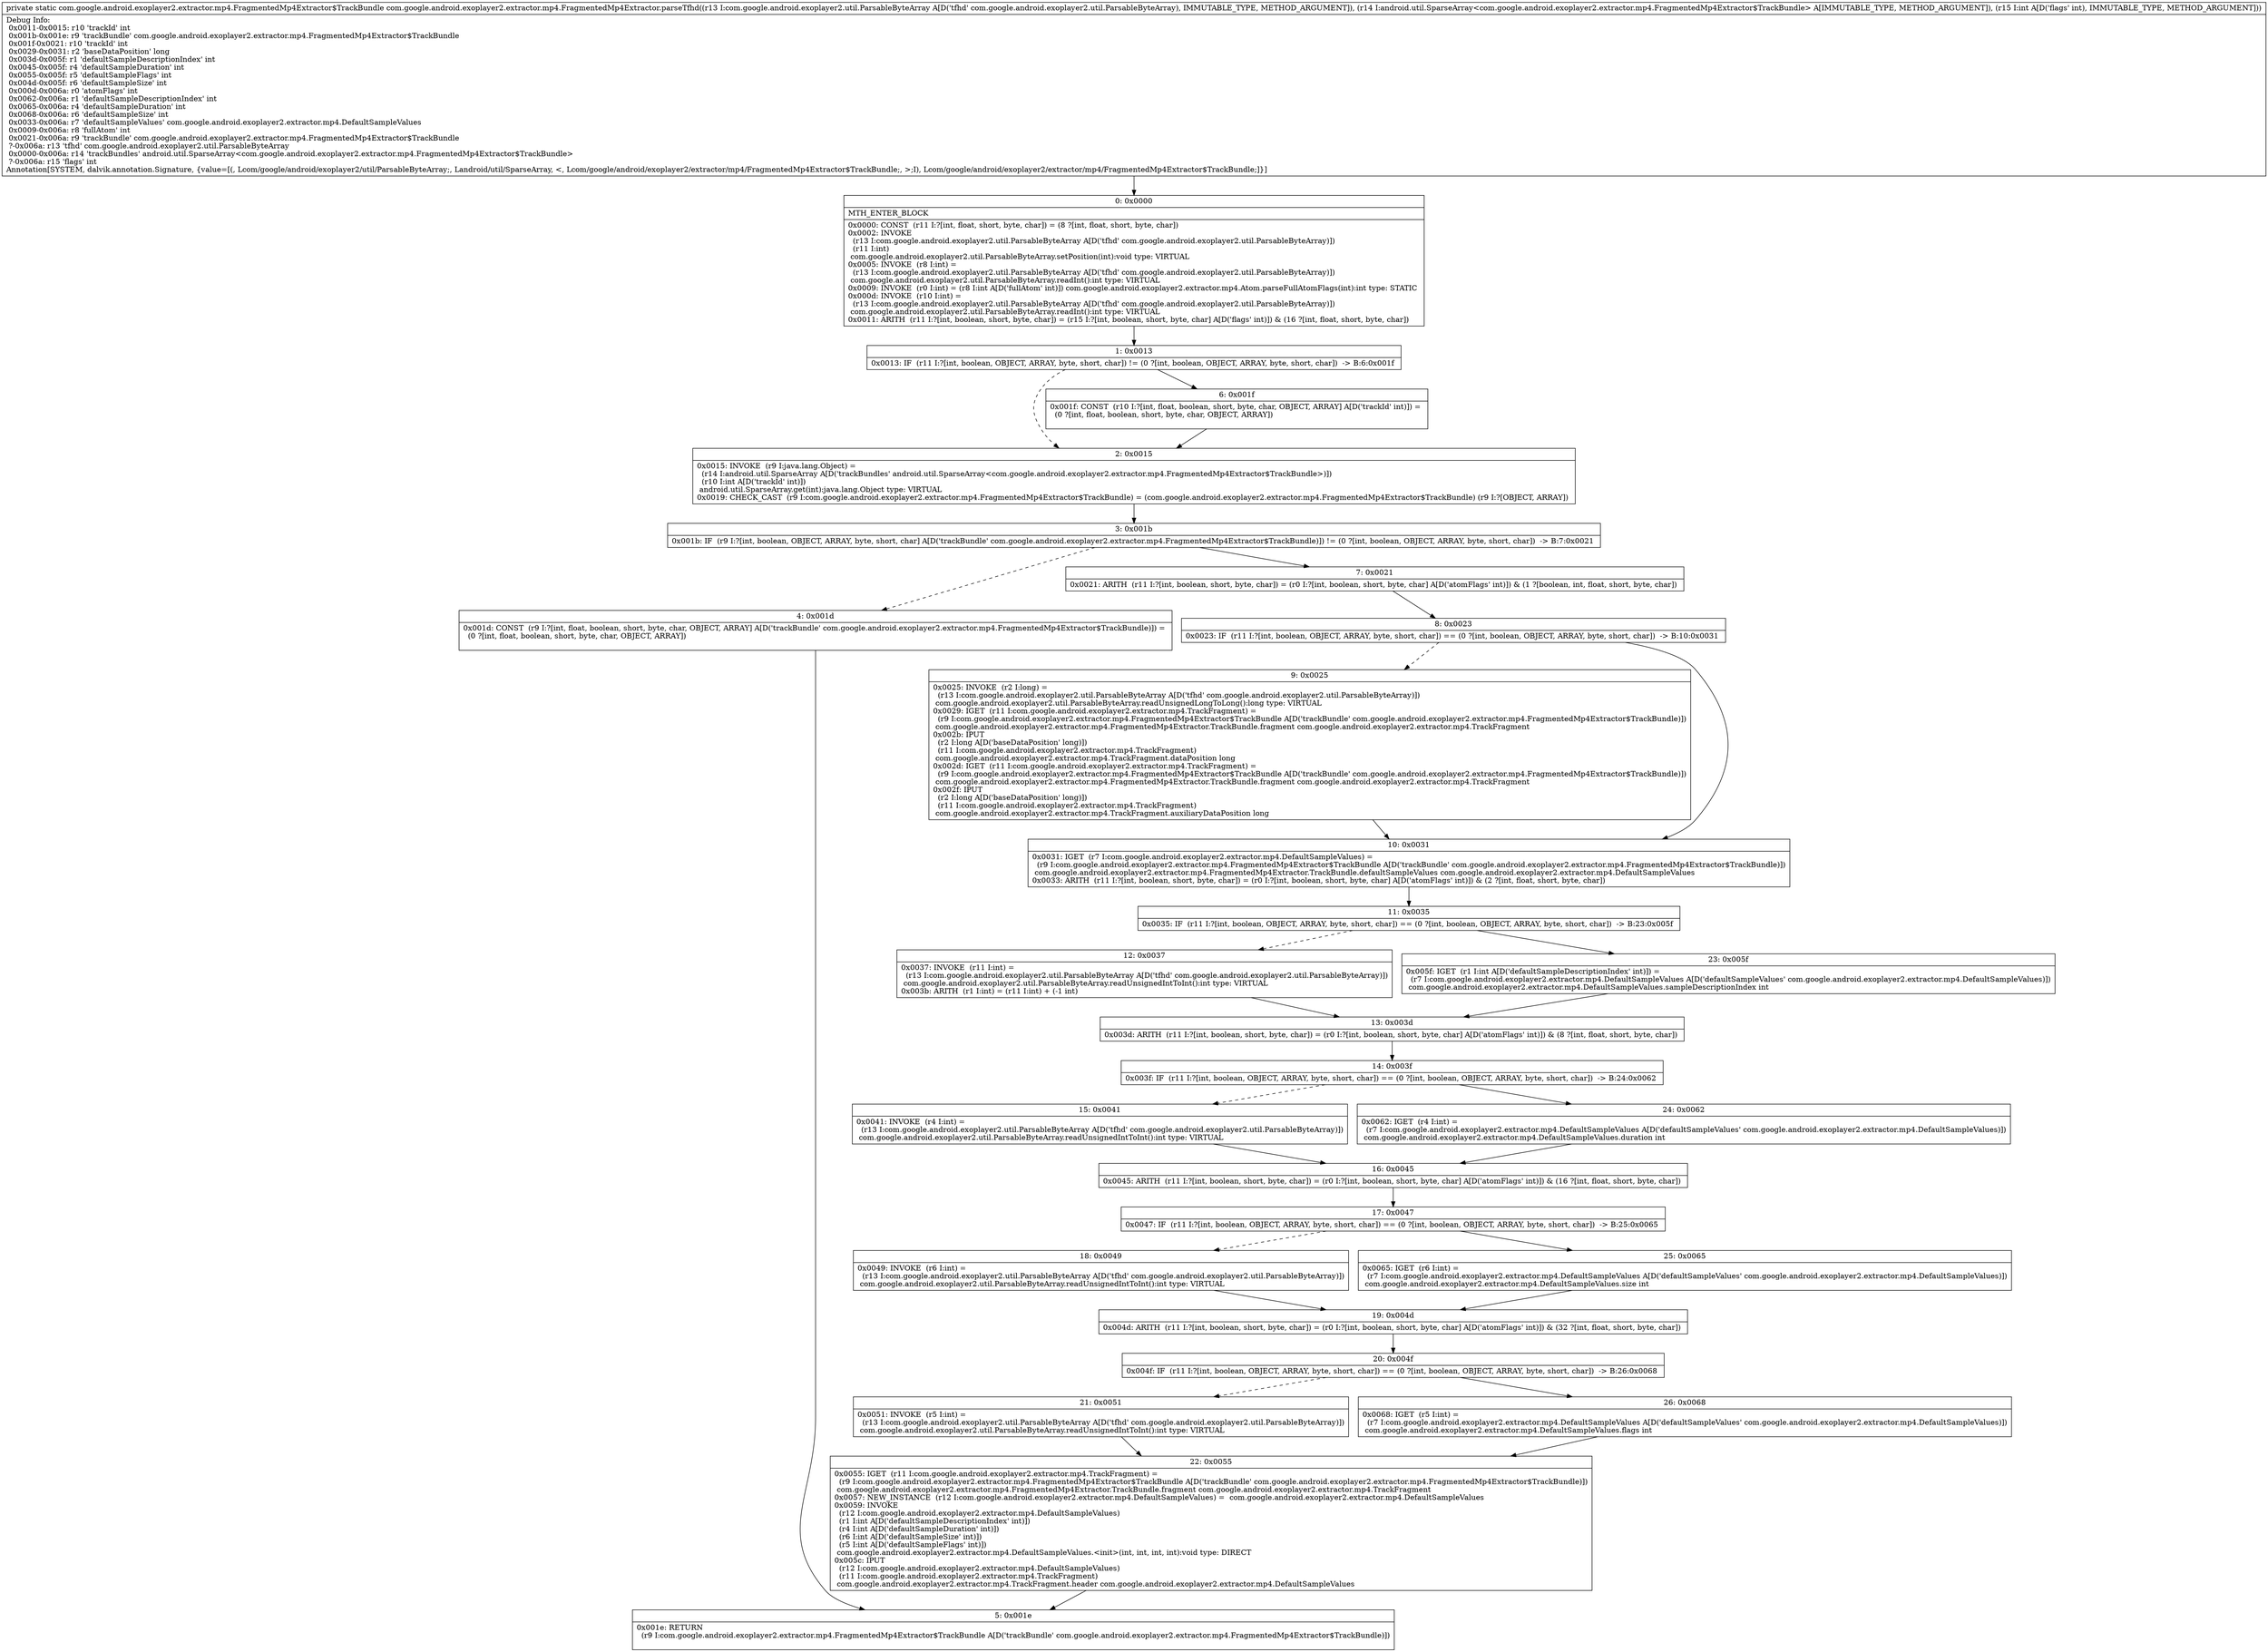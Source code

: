 digraph "CFG forcom.google.android.exoplayer2.extractor.mp4.FragmentedMp4Extractor.parseTfhd(Lcom\/google\/android\/exoplayer2\/util\/ParsableByteArray;Landroid\/util\/SparseArray;I)Lcom\/google\/android\/exoplayer2\/extractor\/mp4\/FragmentedMp4Extractor$TrackBundle;" {
Node_0 [shape=record,label="{0\:\ 0x0000|MTH_ENTER_BLOCK\l|0x0000: CONST  (r11 I:?[int, float, short, byte, char]) = (8 ?[int, float, short, byte, char]) \l0x0002: INVOKE  \l  (r13 I:com.google.android.exoplayer2.util.ParsableByteArray A[D('tfhd' com.google.android.exoplayer2.util.ParsableByteArray)])\l  (r11 I:int)\l com.google.android.exoplayer2.util.ParsableByteArray.setPosition(int):void type: VIRTUAL \l0x0005: INVOKE  (r8 I:int) = \l  (r13 I:com.google.android.exoplayer2.util.ParsableByteArray A[D('tfhd' com.google.android.exoplayer2.util.ParsableByteArray)])\l com.google.android.exoplayer2.util.ParsableByteArray.readInt():int type: VIRTUAL \l0x0009: INVOKE  (r0 I:int) = (r8 I:int A[D('fullAtom' int)]) com.google.android.exoplayer2.extractor.mp4.Atom.parseFullAtomFlags(int):int type: STATIC \l0x000d: INVOKE  (r10 I:int) = \l  (r13 I:com.google.android.exoplayer2.util.ParsableByteArray A[D('tfhd' com.google.android.exoplayer2.util.ParsableByteArray)])\l com.google.android.exoplayer2.util.ParsableByteArray.readInt():int type: VIRTUAL \l0x0011: ARITH  (r11 I:?[int, boolean, short, byte, char]) = (r15 I:?[int, boolean, short, byte, char] A[D('flags' int)]) & (16 ?[int, float, short, byte, char]) \l}"];
Node_1 [shape=record,label="{1\:\ 0x0013|0x0013: IF  (r11 I:?[int, boolean, OBJECT, ARRAY, byte, short, char]) != (0 ?[int, boolean, OBJECT, ARRAY, byte, short, char])  \-\> B:6:0x001f \l}"];
Node_2 [shape=record,label="{2\:\ 0x0015|0x0015: INVOKE  (r9 I:java.lang.Object) = \l  (r14 I:android.util.SparseArray A[D('trackBundles' android.util.SparseArray\<com.google.android.exoplayer2.extractor.mp4.FragmentedMp4Extractor$TrackBundle\>)])\l  (r10 I:int A[D('trackId' int)])\l android.util.SparseArray.get(int):java.lang.Object type: VIRTUAL \l0x0019: CHECK_CAST  (r9 I:com.google.android.exoplayer2.extractor.mp4.FragmentedMp4Extractor$TrackBundle) = (com.google.android.exoplayer2.extractor.mp4.FragmentedMp4Extractor$TrackBundle) (r9 I:?[OBJECT, ARRAY]) \l}"];
Node_3 [shape=record,label="{3\:\ 0x001b|0x001b: IF  (r9 I:?[int, boolean, OBJECT, ARRAY, byte, short, char] A[D('trackBundle' com.google.android.exoplayer2.extractor.mp4.FragmentedMp4Extractor$TrackBundle)]) != (0 ?[int, boolean, OBJECT, ARRAY, byte, short, char])  \-\> B:7:0x0021 \l}"];
Node_4 [shape=record,label="{4\:\ 0x001d|0x001d: CONST  (r9 I:?[int, float, boolean, short, byte, char, OBJECT, ARRAY] A[D('trackBundle' com.google.android.exoplayer2.extractor.mp4.FragmentedMp4Extractor$TrackBundle)]) = \l  (0 ?[int, float, boolean, short, byte, char, OBJECT, ARRAY])\l \l}"];
Node_5 [shape=record,label="{5\:\ 0x001e|0x001e: RETURN  \l  (r9 I:com.google.android.exoplayer2.extractor.mp4.FragmentedMp4Extractor$TrackBundle A[D('trackBundle' com.google.android.exoplayer2.extractor.mp4.FragmentedMp4Extractor$TrackBundle)])\l \l}"];
Node_6 [shape=record,label="{6\:\ 0x001f|0x001f: CONST  (r10 I:?[int, float, boolean, short, byte, char, OBJECT, ARRAY] A[D('trackId' int)]) = \l  (0 ?[int, float, boolean, short, byte, char, OBJECT, ARRAY])\l \l}"];
Node_7 [shape=record,label="{7\:\ 0x0021|0x0021: ARITH  (r11 I:?[int, boolean, short, byte, char]) = (r0 I:?[int, boolean, short, byte, char] A[D('atomFlags' int)]) & (1 ?[boolean, int, float, short, byte, char]) \l}"];
Node_8 [shape=record,label="{8\:\ 0x0023|0x0023: IF  (r11 I:?[int, boolean, OBJECT, ARRAY, byte, short, char]) == (0 ?[int, boolean, OBJECT, ARRAY, byte, short, char])  \-\> B:10:0x0031 \l}"];
Node_9 [shape=record,label="{9\:\ 0x0025|0x0025: INVOKE  (r2 I:long) = \l  (r13 I:com.google.android.exoplayer2.util.ParsableByteArray A[D('tfhd' com.google.android.exoplayer2.util.ParsableByteArray)])\l com.google.android.exoplayer2.util.ParsableByteArray.readUnsignedLongToLong():long type: VIRTUAL \l0x0029: IGET  (r11 I:com.google.android.exoplayer2.extractor.mp4.TrackFragment) = \l  (r9 I:com.google.android.exoplayer2.extractor.mp4.FragmentedMp4Extractor$TrackBundle A[D('trackBundle' com.google.android.exoplayer2.extractor.mp4.FragmentedMp4Extractor$TrackBundle)])\l com.google.android.exoplayer2.extractor.mp4.FragmentedMp4Extractor.TrackBundle.fragment com.google.android.exoplayer2.extractor.mp4.TrackFragment \l0x002b: IPUT  \l  (r2 I:long A[D('baseDataPosition' long)])\l  (r11 I:com.google.android.exoplayer2.extractor.mp4.TrackFragment)\l com.google.android.exoplayer2.extractor.mp4.TrackFragment.dataPosition long \l0x002d: IGET  (r11 I:com.google.android.exoplayer2.extractor.mp4.TrackFragment) = \l  (r9 I:com.google.android.exoplayer2.extractor.mp4.FragmentedMp4Extractor$TrackBundle A[D('trackBundle' com.google.android.exoplayer2.extractor.mp4.FragmentedMp4Extractor$TrackBundle)])\l com.google.android.exoplayer2.extractor.mp4.FragmentedMp4Extractor.TrackBundle.fragment com.google.android.exoplayer2.extractor.mp4.TrackFragment \l0x002f: IPUT  \l  (r2 I:long A[D('baseDataPosition' long)])\l  (r11 I:com.google.android.exoplayer2.extractor.mp4.TrackFragment)\l com.google.android.exoplayer2.extractor.mp4.TrackFragment.auxiliaryDataPosition long \l}"];
Node_10 [shape=record,label="{10\:\ 0x0031|0x0031: IGET  (r7 I:com.google.android.exoplayer2.extractor.mp4.DefaultSampleValues) = \l  (r9 I:com.google.android.exoplayer2.extractor.mp4.FragmentedMp4Extractor$TrackBundle A[D('trackBundle' com.google.android.exoplayer2.extractor.mp4.FragmentedMp4Extractor$TrackBundle)])\l com.google.android.exoplayer2.extractor.mp4.FragmentedMp4Extractor.TrackBundle.defaultSampleValues com.google.android.exoplayer2.extractor.mp4.DefaultSampleValues \l0x0033: ARITH  (r11 I:?[int, boolean, short, byte, char]) = (r0 I:?[int, boolean, short, byte, char] A[D('atomFlags' int)]) & (2 ?[int, float, short, byte, char]) \l}"];
Node_11 [shape=record,label="{11\:\ 0x0035|0x0035: IF  (r11 I:?[int, boolean, OBJECT, ARRAY, byte, short, char]) == (0 ?[int, boolean, OBJECT, ARRAY, byte, short, char])  \-\> B:23:0x005f \l}"];
Node_12 [shape=record,label="{12\:\ 0x0037|0x0037: INVOKE  (r11 I:int) = \l  (r13 I:com.google.android.exoplayer2.util.ParsableByteArray A[D('tfhd' com.google.android.exoplayer2.util.ParsableByteArray)])\l com.google.android.exoplayer2.util.ParsableByteArray.readUnsignedIntToInt():int type: VIRTUAL \l0x003b: ARITH  (r1 I:int) = (r11 I:int) + (\-1 int) \l}"];
Node_13 [shape=record,label="{13\:\ 0x003d|0x003d: ARITH  (r11 I:?[int, boolean, short, byte, char]) = (r0 I:?[int, boolean, short, byte, char] A[D('atomFlags' int)]) & (8 ?[int, float, short, byte, char]) \l}"];
Node_14 [shape=record,label="{14\:\ 0x003f|0x003f: IF  (r11 I:?[int, boolean, OBJECT, ARRAY, byte, short, char]) == (0 ?[int, boolean, OBJECT, ARRAY, byte, short, char])  \-\> B:24:0x0062 \l}"];
Node_15 [shape=record,label="{15\:\ 0x0041|0x0041: INVOKE  (r4 I:int) = \l  (r13 I:com.google.android.exoplayer2.util.ParsableByteArray A[D('tfhd' com.google.android.exoplayer2.util.ParsableByteArray)])\l com.google.android.exoplayer2.util.ParsableByteArray.readUnsignedIntToInt():int type: VIRTUAL \l}"];
Node_16 [shape=record,label="{16\:\ 0x0045|0x0045: ARITH  (r11 I:?[int, boolean, short, byte, char]) = (r0 I:?[int, boolean, short, byte, char] A[D('atomFlags' int)]) & (16 ?[int, float, short, byte, char]) \l}"];
Node_17 [shape=record,label="{17\:\ 0x0047|0x0047: IF  (r11 I:?[int, boolean, OBJECT, ARRAY, byte, short, char]) == (0 ?[int, boolean, OBJECT, ARRAY, byte, short, char])  \-\> B:25:0x0065 \l}"];
Node_18 [shape=record,label="{18\:\ 0x0049|0x0049: INVOKE  (r6 I:int) = \l  (r13 I:com.google.android.exoplayer2.util.ParsableByteArray A[D('tfhd' com.google.android.exoplayer2.util.ParsableByteArray)])\l com.google.android.exoplayer2.util.ParsableByteArray.readUnsignedIntToInt():int type: VIRTUAL \l}"];
Node_19 [shape=record,label="{19\:\ 0x004d|0x004d: ARITH  (r11 I:?[int, boolean, short, byte, char]) = (r0 I:?[int, boolean, short, byte, char] A[D('atomFlags' int)]) & (32 ?[int, float, short, byte, char]) \l}"];
Node_20 [shape=record,label="{20\:\ 0x004f|0x004f: IF  (r11 I:?[int, boolean, OBJECT, ARRAY, byte, short, char]) == (0 ?[int, boolean, OBJECT, ARRAY, byte, short, char])  \-\> B:26:0x0068 \l}"];
Node_21 [shape=record,label="{21\:\ 0x0051|0x0051: INVOKE  (r5 I:int) = \l  (r13 I:com.google.android.exoplayer2.util.ParsableByteArray A[D('tfhd' com.google.android.exoplayer2.util.ParsableByteArray)])\l com.google.android.exoplayer2.util.ParsableByteArray.readUnsignedIntToInt():int type: VIRTUAL \l}"];
Node_22 [shape=record,label="{22\:\ 0x0055|0x0055: IGET  (r11 I:com.google.android.exoplayer2.extractor.mp4.TrackFragment) = \l  (r9 I:com.google.android.exoplayer2.extractor.mp4.FragmentedMp4Extractor$TrackBundle A[D('trackBundle' com.google.android.exoplayer2.extractor.mp4.FragmentedMp4Extractor$TrackBundle)])\l com.google.android.exoplayer2.extractor.mp4.FragmentedMp4Extractor.TrackBundle.fragment com.google.android.exoplayer2.extractor.mp4.TrackFragment \l0x0057: NEW_INSTANCE  (r12 I:com.google.android.exoplayer2.extractor.mp4.DefaultSampleValues) =  com.google.android.exoplayer2.extractor.mp4.DefaultSampleValues \l0x0059: INVOKE  \l  (r12 I:com.google.android.exoplayer2.extractor.mp4.DefaultSampleValues)\l  (r1 I:int A[D('defaultSampleDescriptionIndex' int)])\l  (r4 I:int A[D('defaultSampleDuration' int)])\l  (r6 I:int A[D('defaultSampleSize' int)])\l  (r5 I:int A[D('defaultSampleFlags' int)])\l com.google.android.exoplayer2.extractor.mp4.DefaultSampleValues.\<init\>(int, int, int, int):void type: DIRECT \l0x005c: IPUT  \l  (r12 I:com.google.android.exoplayer2.extractor.mp4.DefaultSampleValues)\l  (r11 I:com.google.android.exoplayer2.extractor.mp4.TrackFragment)\l com.google.android.exoplayer2.extractor.mp4.TrackFragment.header com.google.android.exoplayer2.extractor.mp4.DefaultSampleValues \l}"];
Node_23 [shape=record,label="{23\:\ 0x005f|0x005f: IGET  (r1 I:int A[D('defaultSampleDescriptionIndex' int)]) = \l  (r7 I:com.google.android.exoplayer2.extractor.mp4.DefaultSampleValues A[D('defaultSampleValues' com.google.android.exoplayer2.extractor.mp4.DefaultSampleValues)])\l com.google.android.exoplayer2.extractor.mp4.DefaultSampleValues.sampleDescriptionIndex int \l}"];
Node_24 [shape=record,label="{24\:\ 0x0062|0x0062: IGET  (r4 I:int) = \l  (r7 I:com.google.android.exoplayer2.extractor.mp4.DefaultSampleValues A[D('defaultSampleValues' com.google.android.exoplayer2.extractor.mp4.DefaultSampleValues)])\l com.google.android.exoplayer2.extractor.mp4.DefaultSampleValues.duration int \l}"];
Node_25 [shape=record,label="{25\:\ 0x0065|0x0065: IGET  (r6 I:int) = \l  (r7 I:com.google.android.exoplayer2.extractor.mp4.DefaultSampleValues A[D('defaultSampleValues' com.google.android.exoplayer2.extractor.mp4.DefaultSampleValues)])\l com.google.android.exoplayer2.extractor.mp4.DefaultSampleValues.size int \l}"];
Node_26 [shape=record,label="{26\:\ 0x0068|0x0068: IGET  (r5 I:int) = \l  (r7 I:com.google.android.exoplayer2.extractor.mp4.DefaultSampleValues A[D('defaultSampleValues' com.google.android.exoplayer2.extractor.mp4.DefaultSampleValues)])\l com.google.android.exoplayer2.extractor.mp4.DefaultSampleValues.flags int \l}"];
MethodNode[shape=record,label="{private static com.google.android.exoplayer2.extractor.mp4.FragmentedMp4Extractor$TrackBundle com.google.android.exoplayer2.extractor.mp4.FragmentedMp4Extractor.parseTfhd((r13 I:com.google.android.exoplayer2.util.ParsableByteArray A[D('tfhd' com.google.android.exoplayer2.util.ParsableByteArray), IMMUTABLE_TYPE, METHOD_ARGUMENT]), (r14 I:android.util.SparseArray\<com.google.android.exoplayer2.extractor.mp4.FragmentedMp4Extractor$TrackBundle\> A[IMMUTABLE_TYPE, METHOD_ARGUMENT]), (r15 I:int A[D('flags' int), IMMUTABLE_TYPE, METHOD_ARGUMENT]))  | Debug Info:\l  0x0011\-0x0015: r10 'trackId' int\l  0x001b\-0x001e: r9 'trackBundle' com.google.android.exoplayer2.extractor.mp4.FragmentedMp4Extractor$TrackBundle\l  0x001f\-0x0021: r10 'trackId' int\l  0x0029\-0x0031: r2 'baseDataPosition' long\l  0x003d\-0x005f: r1 'defaultSampleDescriptionIndex' int\l  0x0045\-0x005f: r4 'defaultSampleDuration' int\l  0x0055\-0x005f: r5 'defaultSampleFlags' int\l  0x004d\-0x005f: r6 'defaultSampleSize' int\l  0x000d\-0x006a: r0 'atomFlags' int\l  0x0062\-0x006a: r1 'defaultSampleDescriptionIndex' int\l  0x0065\-0x006a: r4 'defaultSampleDuration' int\l  0x0068\-0x006a: r6 'defaultSampleSize' int\l  0x0033\-0x006a: r7 'defaultSampleValues' com.google.android.exoplayer2.extractor.mp4.DefaultSampleValues\l  0x0009\-0x006a: r8 'fullAtom' int\l  0x0021\-0x006a: r9 'trackBundle' com.google.android.exoplayer2.extractor.mp4.FragmentedMp4Extractor$TrackBundle\l  ?\-0x006a: r13 'tfhd' com.google.android.exoplayer2.util.ParsableByteArray\l  0x0000\-0x006a: r14 'trackBundles' android.util.SparseArray\<com.google.android.exoplayer2.extractor.mp4.FragmentedMp4Extractor$TrackBundle\>\l  ?\-0x006a: r15 'flags' int\lAnnotation[SYSTEM, dalvik.annotation.Signature, \{value=[(, Lcom\/google\/android\/exoplayer2\/util\/ParsableByteArray;, Landroid\/util\/SparseArray, \<, Lcom\/google\/android\/exoplayer2\/extractor\/mp4\/FragmentedMp4Extractor$TrackBundle;, \>;I), Lcom\/google\/android\/exoplayer2\/extractor\/mp4\/FragmentedMp4Extractor$TrackBundle;]\}]\l}"];
MethodNode -> Node_0;
Node_0 -> Node_1;
Node_1 -> Node_2[style=dashed];
Node_1 -> Node_6;
Node_2 -> Node_3;
Node_3 -> Node_4[style=dashed];
Node_3 -> Node_7;
Node_4 -> Node_5;
Node_6 -> Node_2;
Node_7 -> Node_8;
Node_8 -> Node_9[style=dashed];
Node_8 -> Node_10;
Node_9 -> Node_10;
Node_10 -> Node_11;
Node_11 -> Node_12[style=dashed];
Node_11 -> Node_23;
Node_12 -> Node_13;
Node_13 -> Node_14;
Node_14 -> Node_15[style=dashed];
Node_14 -> Node_24;
Node_15 -> Node_16;
Node_16 -> Node_17;
Node_17 -> Node_18[style=dashed];
Node_17 -> Node_25;
Node_18 -> Node_19;
Node_19 -> Node_20;
Node_20 -> Node_21[style=dashed];
Node_20 -> Node_26;
Node_21 -> Node_22;
Node_22 -> Node_5;
Node_23 -> Node_13;
Node_24 -> Node_16;
Node_25 -> Node_19;
Node_26 -> Node_22;
}

